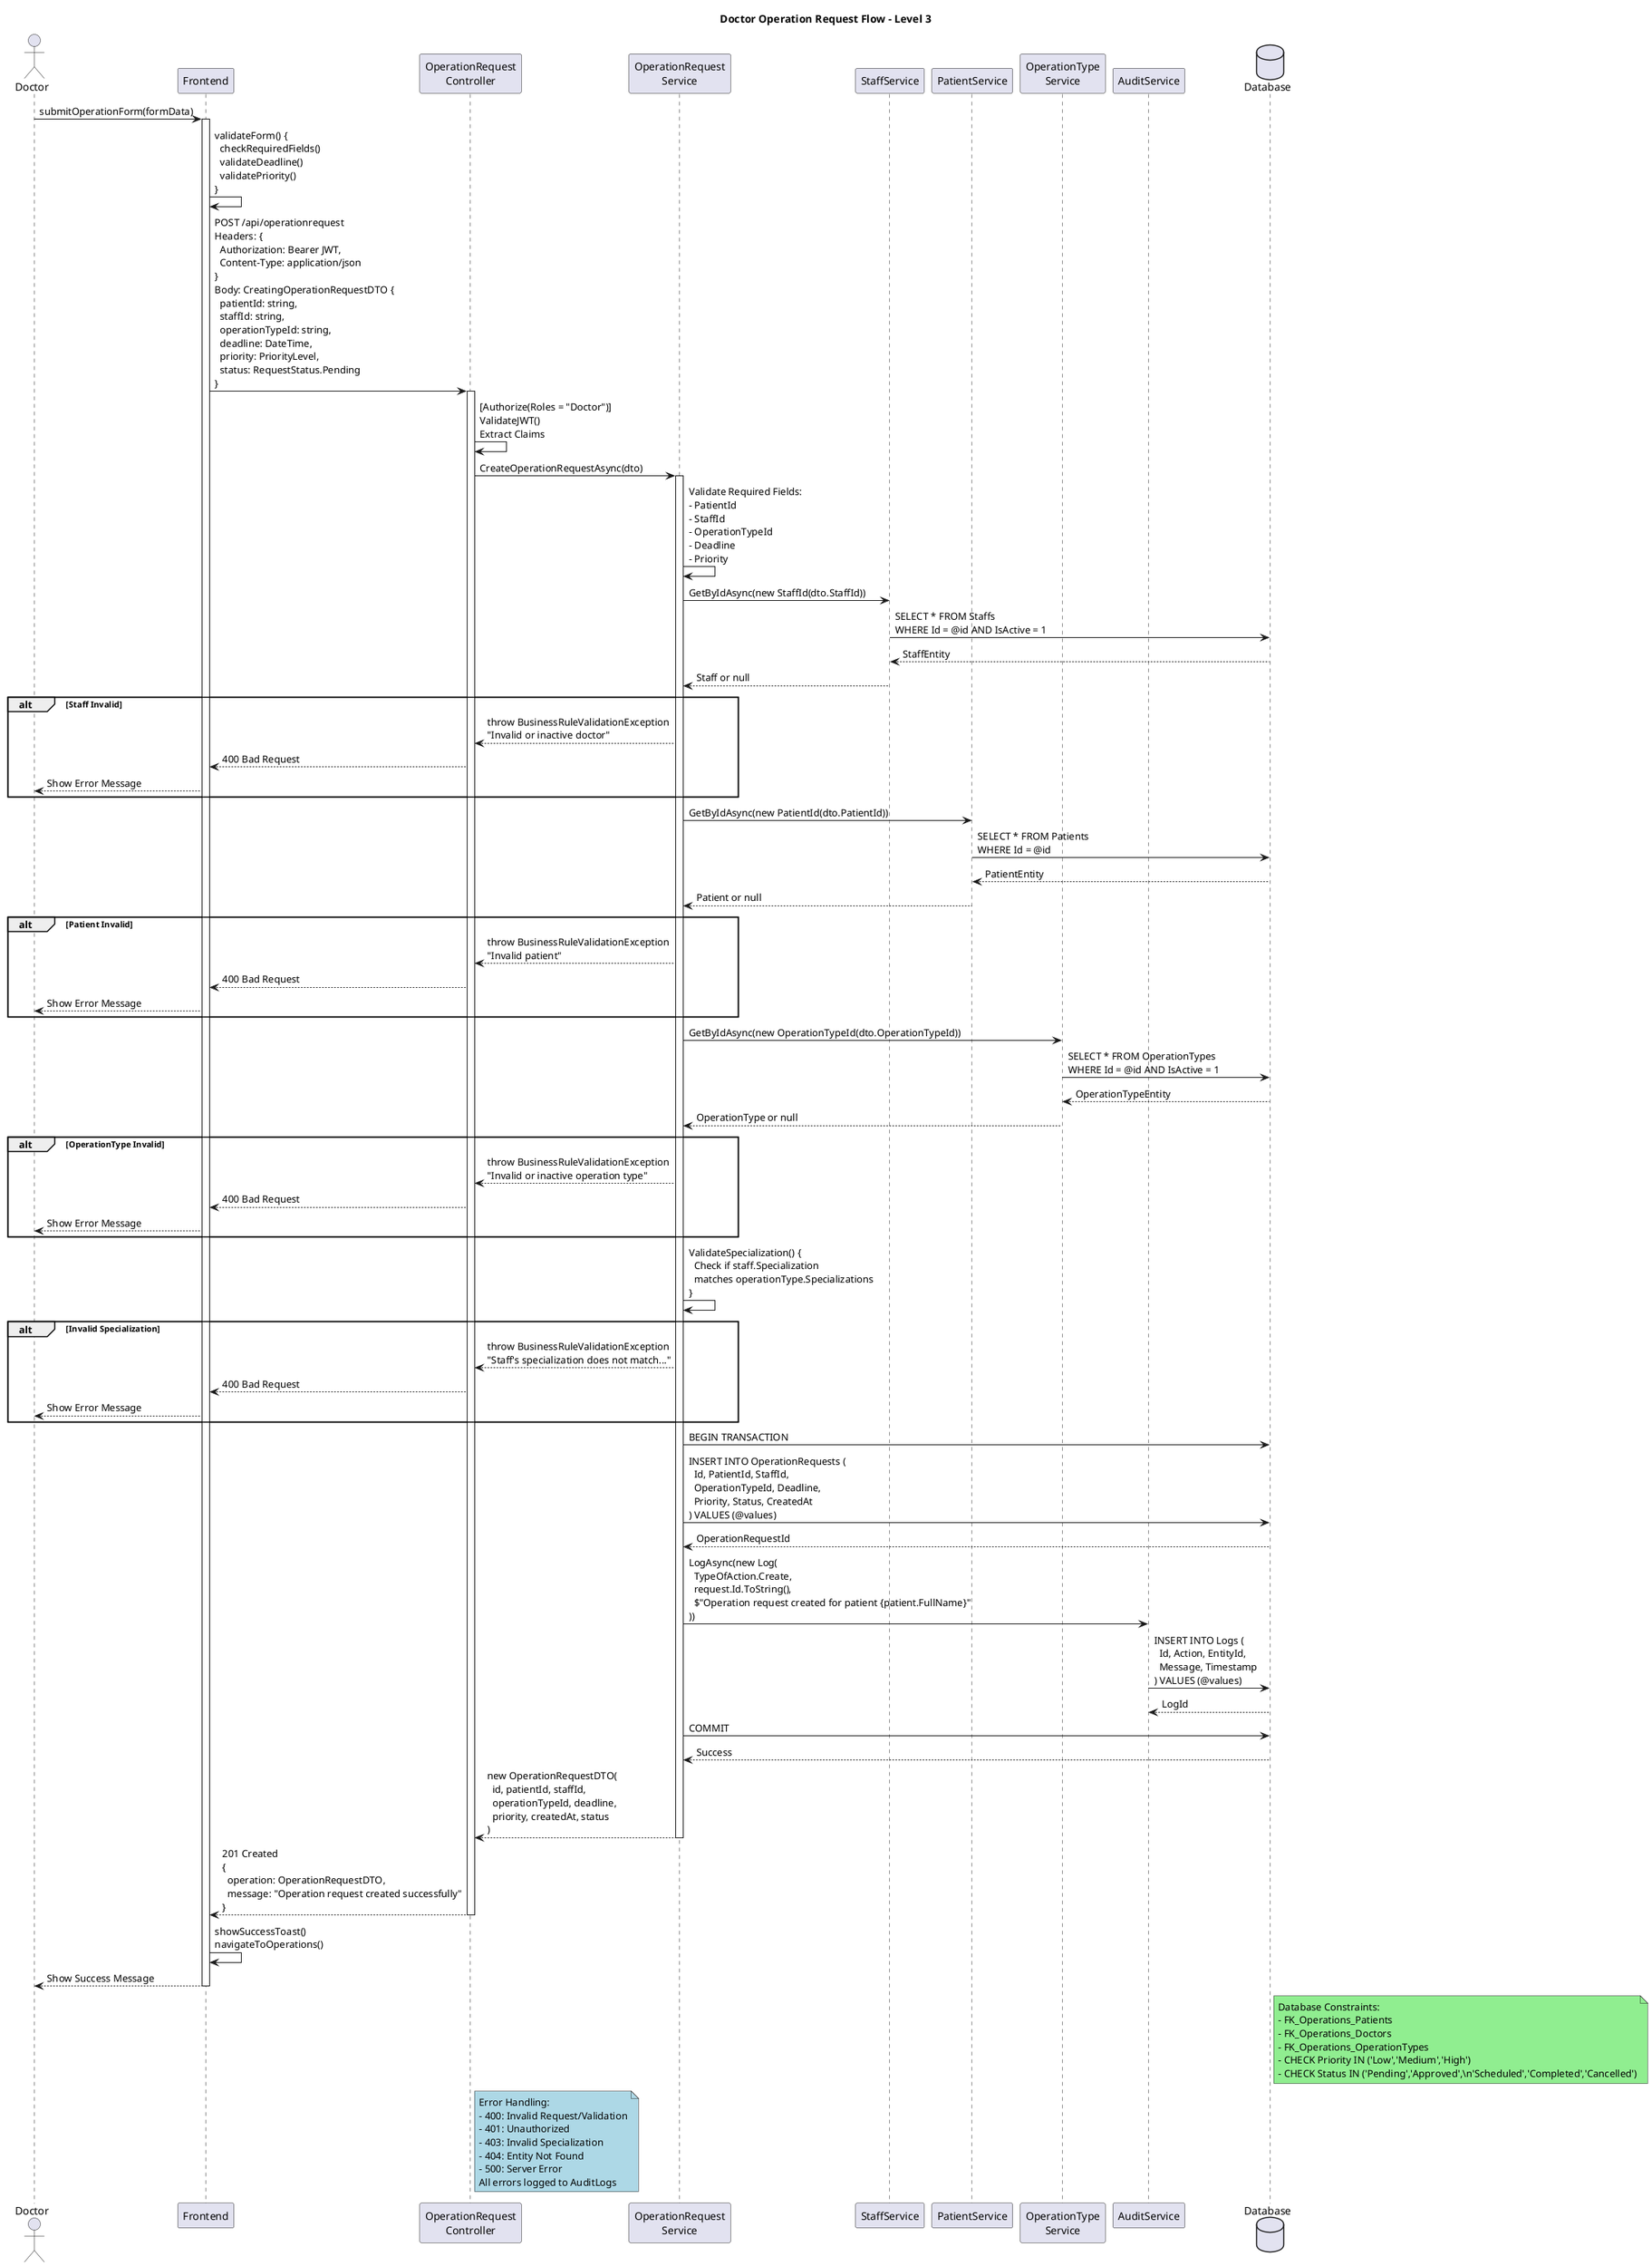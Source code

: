 @startuml
title Doctor Operation Request Flow - Level 3

actor Doctor
participant "Frontend" as FE
participant "OperationRequest\nController" as ORC
participant "OperationRequest\nService" as ORS
participant "StaffService" as SS
participant "PatientService" as PS
participant "OperationType\nService" as OTS
participant "AuditService" as AS
database "Database" as DB

Doctor -> FE: submitOperationForm(formData)
activate FE

FE -> FE: validateForm() {\n  checkRequiredFields()\n  validateDeadline()\n  validatePriority()\n}

FE -> ORC: POST /api/operationrequest\nHeaders: {\n  Authorization: Bearer JWT,\n  Content-Type: application/json\n}\nBody: CreatingOperationRequestDTO {\n  patientId: string,\n  staffId: string,\n  operationTypeId: string,\n  deadline: DateTime,\n  priority: PriorityLevel,\n  status: RequestStatus.Pending\n}
activate ORC

ORC -> ORC: [Authorize(Roles = "Doctor")]\nValidateJWT()\nExtract Claims

ORC -> ORS: CreateOperationRequestAsync(dto)
activate ORS

' Detailed Validation
ORS -> ORS: Validate Required Fields:\n- PatientId\n- StaffId\n- OperationTypeId\n- Deadline\n- Priority

ORS -> SS: GetByIdAsync(new StaffId(dto.StaffId))
SS -> DB: SELECT * FROM Staffs\nWHERE Id = @id AND IsActive = 1
DB --> SS: StaffEntity
SS --> ORS: Staff or null

alt Staff Invalid
    ORS --> ORC: throw BusinessRuleValidationException\n"Invalid or inactive doctor"
    ORC --> FE: 400 Bad Request
    FE --> Doctor: Show Error Message
end

ORS -> PS: GetByIdAsync(new PatientId(dto.PatientId))
PS -> DB: SELECT * FROM Patients\nWHERE Id = @id
DB --> PS: PatientEntity
PS --> ORS: Patient or null

alt Patient Invalid
    ORS --> ORC: throw BusinessRuleValidationException\n"Invalid patient"
    ORC --> FE: 400 Bad Request
    FE --> Doctor: Show Error Message
end

ORS -> OTS: GetByIdAsync(new OperationTypeId(dto.OperationTypeId))
OTS -> DB: SELECT * FROM OperationTypes\nWHERE Id = @id AND IsActive = 1
DB --> OTS: OperationTypeEntity
OTS --> ORS: OperationType or null

alt OperationType Invalid
    ORS --> ORC: throw BusinessRuleValidationException\n"Invalid or inactive operation type"
    ORC --> FE: 400 Bad Request
    FE --> Doctor: Show Error Message
end

ORS -> ORS: ValidateSpecialization() {\n  Check if staff.Specialization\n  matches operationType.Specializations\n}

alt Invalid Specialization
    ORS --> ORC: throw BusinessRuleValidationException\n"Staff's specialization does not match..."
    ORC --> FE: 400 Bad Request
    FE --> Doctor: Show Error Message
end

' Create Operation Request
ORS -> DB: BEGIN TRANSACTION
ORS -> DB: INSERT INTO OperationRequests (\n  Id, PatientId, StaffId,\n  OperationTypeId, Deadline,\n  Priority, Status, CreatedAt\n) VALUES (@values)
DB --> ORS: OperationRequestId

' Create Audit Log
ORS -> AS: LogAsync(new Log(\n  TypeOfAction.Create,\n  request.Id.ToString(),\n  $"Operation request created for patient {patient.FullName}"\n))
AS -> DB: INSERT INTO Logs (\n  Id, Action, EntityId,\n  Message, Timestamp\n) VALUES (@values)
DB --> AS: LogId

ORS -> DB: COMMIT
DB --> ORS: Success

ORS --> ORC: new OperationRequestDTO(\n  id, patientId, staffId,\n  operationTypeId, deadline,\n  priority, createdAt, status\n)
deactivate ORS

ORC --> FE: 201 Created\n{\n  operation: OperationRequestDTO,\n  message: "Operation request created successfully"\n}
deactivate ORC

FE -> FE: showSuccessToast()\nnavigateToOperations()
FE --> Doctor: Show Success Message
deactivate FE

note right of DB #LightGreen
Database Constraints:
- FK_Operations_Patients
- FK_Operations_Doctors
- FK_Operations_OperationTypes
- CHECK Priority IN ('Low','Medium','High')
- CHECK Status IN ('Pending','Approved',\n'Scheduled','Completed','Cancelled')
end note

note right of ORC #LightBlue
Error Handling:
- 400: Invalid Request/Validation
- 401: Unauthorized
- 403: Invalid Specialization
- 404: Entity Not Found
- 500: Server Error
All errors logged to AuditLogs
end note

@enduml